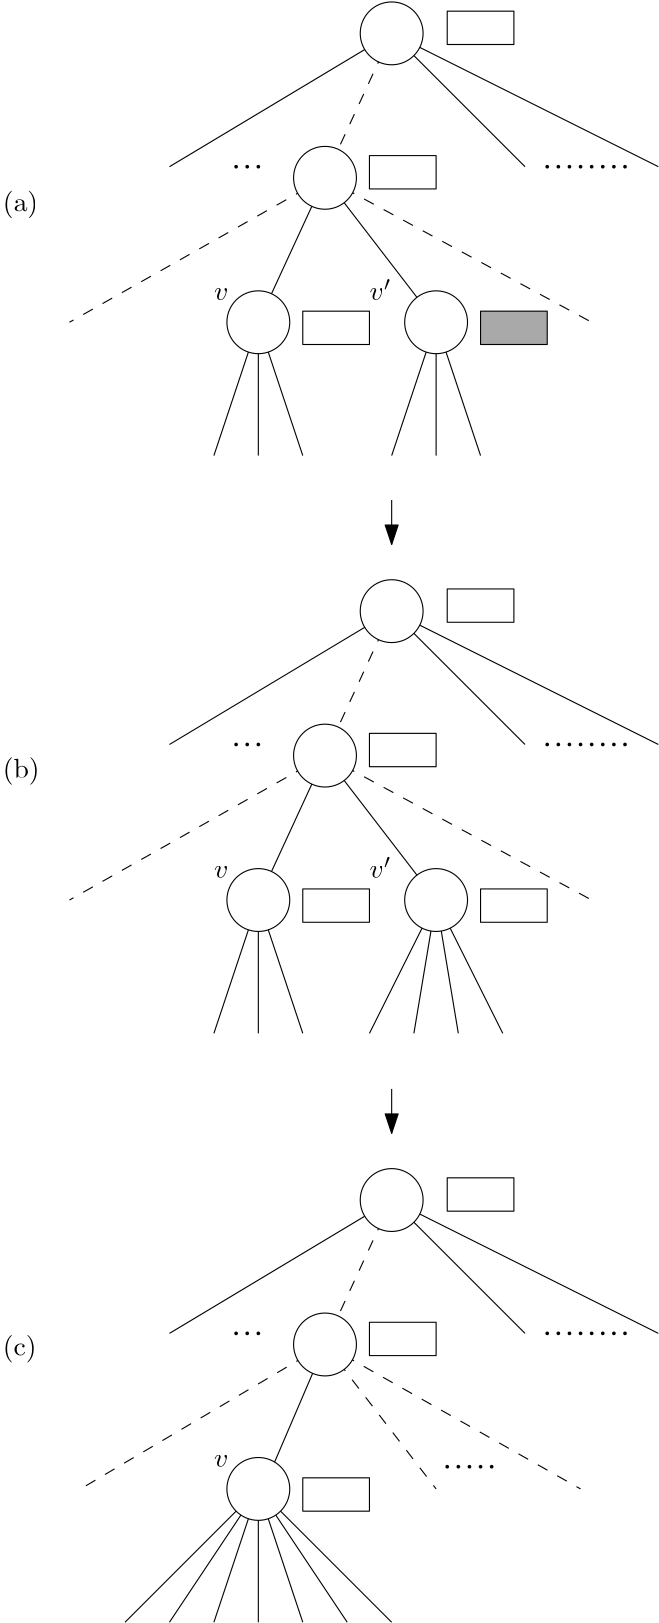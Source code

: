 <?xml version="1.0"?>
<!DOCTYPE ipe SYSTEM "ipe.dtd">
<ipe version="70107" creator="Ipe 7.2.2">
<info created="D:20160518121350" modified="D:20160519155052"/>
<ipestyle name="basic">
<symbol name="arrow/arc(spx)">
<path stroke="sym-stroke" fill="sym-stroke" pen="sym-pen">
0 0 m
-1 0.333 l
-1 -0.333 l
h
</path>
</symbol>
<symbol name="arrow/farc(spx)">
<path stroke="sym-stroke" fill="white" pen="sym-pen">
0 0 m
-1 0.333 l
-1 -0.333 l
h
</path>
</symbol>
<symbol name="arrow/ptarc(spx)">
<path stroke="sym-stroke" fill="sym-stroke" pen="sym-pen">
0 0 m
-1 0.333 l
-0.8 0 l
-1 -0.333 l
h
</path>
</symbol>
<symbol name="arrow/fptarc(spx)">
<path stroke="sym-stroke" fill="white" pen="sym-pen">
0 0 m
-1 0.333 l
-0.8 0 l
-1 -0.333 l
h
</path>
</symbol>
<symbol name="mark/circle(sx)" transformations="translations">
<path fill="sym-stroke">
0.6 0 0 0.6 0 0 e
0.4 0 0 0.4 0 0 e
</path>
</symbol>
<symbol name="mark/disk(sx)" transformations="translations">
<path fill="sym-stroke">
0.6 0 0 0.6 0 0 e
</path>
</symbol>
<symbol name="mark/fdisk(sfx)" transformations="translations">
<group>
<path fill="sym-fill">
0.5 0 0 0.5 0 0 e
</path>
<path fill="sym-stroke" fillrule="eofill">
0.6 0 0 0.6 0 0 e
0.4 0 0 0.4 0 0 e
</path>
</group>
</symbol>
<symbol name="mark/box(sx)" transformations="translations">
<path fill="sym-stroke" fillrule="eofill">
-0.6 -0.6 m
0.6 -0.6 l
0.6 0.6 l
-0.6 0.6 l
h
-0.4 -0.4 m
0.4 -0.4 l
0.4 0.4 l
-0.4 0.4 l
h
</path>
</symbol>
<symbol name="mark/square(sx)" transformations="translations">
<path fill="sym-stroke">
-0.6 -0.6 m
0.6 -0.6 l
0.6 0.6 l
-0.6 0.6 l
h
</path>
</symbol>
<symbol name="mark/fsquare(sfx)" transformations="translations">
<group>
<path fill="sym-fill">
-0.5 -0.5 m
0.5 -0.5 l
0.5 0.5 l
-0.5 0.5 l
h
</path>
<path fill="sym-stroke" fillrule="eofill">
-0.6 -0.6 m
0.6 -0.6 l
0.6 0.6 l
-0.6 0.6 l
h
-0.4 -0.4 m
0.4 -0.4 l
0.4 0.4 l
-0.4 0.4 l
h
</path>
</group>
</symbol>
<symbol name="mark/cross(sx)" transformations="translations">
<group>
<path fill="sym-stroke">
-0.43 -0.57 m
0.57 0.43 l
0.43 0.57 l
-0.57 -0.43 l
h
</path>
<path fill="sym-stroke">
-0.43 0.57 m
0.57 -0.43 l
0.43 -0.57 l
-0.57 0.43 l
h
</path>
</group>
</symbol>
<symbol name="arrow/fnormal(spx)">
<path stroke="sym-stroke" fill="white" pen="sym-pen">
0 0 m
-1 0.333 l
-1 -0.333 l
h
</path>
</symbol>
<symbol name="arrow/pointed(spx)">
<path stroke="sym-stroke" fill="sym-stroke" pen="sym-pen">
0 0 m
-1 0.333 l
-0.8 0 l
-1 -0.333 l
h
</path>
</symbol>
<symbol name="arrow/fpointed(spx)">
<path stroke="sym-stroke" fill="white" pen="sym-pen">
0 0 m
-1 0.333 l
-0.8 0 l
-1 -0.333 l
h
</path>
</symbol>
<symbol name="arrow/linear(spx)">
<path stroke="sym-stroke" pen="sym-pen">
-1 0.333 m
0 0 l
-1 -0.333 l
</path>
</symbol>
<symbol name="arrow/fdouble(spx)">
<path stroke="sym-stroke" fill="white" pen="sym-pen">
0 0 m
-1 0.333 l
-1 -0.333 l
h
-1 0 m
-2 0.333 l
-2 -0.333 l
h
</path>
</symbol>
<symbol name="arrow/double(spx)">
<path stroke="sym-stroke" fill="sym-stroke" pen="sym-pen">
0 0 m
-1 0.333 l
-1 -0.333 l
h
-1 0 m
-2 0.333 l
-2 -0.333 l
h
</path>
</symbol>
<pen name="heavier" value="0.8"/>
<pen name="fat" value="1.2"/>
<pen name="ultrafat" value="2"/>
<symbolsize name="large" value="5"/>
<symbolsize name="small" value="2"/>
<symbolsize name="tiny" value="1.1"/>
<arrowsize name="large" value="10"/>
<arrowsize name="small" value="5"/>
<arrowsize name="tiny" value="3"/>
<color name="red" value="1 0 0"/>
<color name="green" value="0 1 0"/>
<color name="blue" value="0 0 1"/>
<color name="yellow" value="1 1 0"/>
<color name="orange" value="1 0.647 0"/>
<color name="gold" value="1 0.843 0"/>
<color name="purple" value="0.627 0.125 0.941"/>
<color name="gray" value="0.745"/>
<color name="brown" value="0.647 0.165 0.165"/>
<color name="navy" value="0 0 0.502"/>
<color name="pink" value="1 0.753 0.796"/>
<color name="seagreen" value="0.18 0.545 0.341"/>
<color name="turquoise" value="0.251 0.878 0.816"/>
<color name="violet" value="0.933 0.51 0.933"/>
<color name="darkblue" value="0 0 0.545"/>
<color name="darkcyan" value="0 0.545 0.545"/>
<color name="darkgray" value="0.663"/>
<color name="darkgreen" value="0 0.392 0"/>
<color name="darkmagenta" value="0.545 0 0.545"/>
<color name="darkorange" value="1 0.549 0"/>
<color name="darkred" value="0.545 0 0"/>
<color name="lightblue" value="0.678 0.847 0.902"/>
<color name="lightcyan" value="0.878 1 1"/>
<color name="lightgray" value="0.827"/>
<color name="lightgreen" value="0.565 0.933 0.565"/>
<color name="lightyellow" value="1 1 0.878"/>
<dashstyle name="dashed" value="[4] 0"/>
<dashstyle name="dotted" value="[1 3] 0"/>
<dashstyle name="dash dotted" value="[4 2 1 2] 0"/>
<dashstyle name="dash dot dotted" value="[4 2 1 2 1 2] 0"/>
<textsize name="large" value="\large"/>
<textsize name="Large" value="\Large"/>
<textsize name="LARGE" value="\LARGE"/>
<textsize name="huge" value="\huge"/>
<textsize name="Huge" value="\Huge"/>
<textsize name="small" value="\small"/>
<textsize name="footnote" value="\footnotesize"/>
<textsize name="tiny" value="\tiny"/>
<textstyle name="center" begin="\begin{center}" end="\end{center}"/>
<textstyle name="itemize" begin="\begin{itemize}" end="\end{itemize}"/>
<textstyle name="item" begin="\begin{itemize}\item{}" end="\end{itemize}"/>
<gridsize name="4 pts" value="4"/>
<gridsize name="8 pts (~3 mm)" value="8"/>
<gridsize name="16 pts (~6 mm)" value="16"/>
<gridsize name="32 pts (~12 mm)" value="32"/>
<gridsize name="10 pts (~3.5 mm)" value="10"/>
<gridsize name="20 pts (~7 mm)" value="20"/>
<gridsize name="14 pts (~5 mm)" value="14"/>
<gridsize name="28 pts (~10 mm)" value="28"/>
<gridsize name="56 pts (~20 mm)" value="56"/>
<anglesize name="90 deg" value="90"/>
<anglesize name="60 deg" value="60"/>
<anglesize name="45 deg" value="45"/>
<anglesize name="30 deg" value="30"/>
<anglesize name="22.5 deg" value="22.5"/>
<opacity name="10%" value="0.1"/>
<opacity name="30%" value="0.3"/>
<opacity name="50%" value="0.5"/>
<opacity name="75%" value="0.75"/>
<tiling name="falling" angle="-60" step="4" width="1"/>
<tiling name="rising" angle="30" step="4" width="1"/>
</ipestyle>
<page>
<layer name="alpha"/>
<view layers="alpha" active="alpha"/>
<path layer="alpha" matrix="0.5 0 0 1.08333 56 -434.667" stroke="black" dash="dashed">
176 752 m
128 704 l
128 704 l
</path>
<path matrix="1 0 0 1 -32 -428" stroke="black" fill="white">
128 704 m
80 656 l
80 656 l
</path>
<path matrix="1 0 0 1 -32 -428" stroke="black" fill="white">
128 704 m
128 656 l
128 656 l
</path>
<path matrix="1 0 0 1 -32 -428" stroke="black" fill="white">
128 704 m
176 656 l
176 656 l
</path>
<path matrix="1 0 0 1 -32 -428" stroke="black" fill="white">
128 704 m
96 656 l
96 656 l
</path>
<path matrix="1 0 0 1 -32 -428" stroke="black" fill="white">
128 704 m
112 656 l
112 656 l
</path>
<path matrix="1 0 0 1 -32 -428" stroke="black" fill="white">
128 704 m
144 656 l
144 656 l
</path>
<path matrix="1 0 0 1 -32 -428" stroke="black" fill="white">
128 704 m
160 656 l
160 656 l
</path>
<path matrix="1.5 0 0 1 -120 -372" stroke="black">
176 752 m
208 704 l
208 704 l
</path>
<path matrix="1.2 0 0 1 -67.2 -372" stroke="black">
176 752 m
256 704 l
256 704 l
</path>
<use matrix="1 0 0 1 -8 -372" name="mark/disk(sx)" pos="216 704" size="tiny" stroke="black"/>
<use matrix="1 0 0 1 0 -372" name="mark/disk(sx)" pos="216 704" size="tiny" stroke="black"/>
<use matrix="1 0 0 1 8 -372" name="mark/disk(sx)" pos="216 704" size="tiny" stroke="black"/>
<use matrix="1 0 0 1 -16 -372" name="mark/disk(sx)" pos="216 704" size="tiny" stroke="black"/>
<use matrix="1 0 0 1 -12 -372" name="mark/disk(sx)" pos="216 704" size="tiny" stroke="black"/>
<use matrix="1 0 0 1 -4 -372" name="mark/disk(sx)" pos="216 704" size="tiny" stroke="black"/>
<use matrix="1 0 0 1 4 -372" name="mark/disk(sx)" pos="216 704" size="tiny" stroke="black"/>
<use matrix="1 0 0 1 12 -372" name="mark/disk(sx)" pos="216 704" size="tiny" stroke="black"/>
<text matrix="1 0 0 1 -28 -420" transformations="translations" pos="108 704" stroke="black" type="label" width="5.187" height="4.289" depth="0" valign="baseline">$v$</text>
<path matrix="1 0 0 1 -16 -372" stroke="black" fill="white">
160 752 m
80 704 l
80 704 l
</path>
<path matrix="1 0 0 1 -32 -372" stroke="black" fill="white">
11.3137 0 0 11.3137 176 752 e
</path>
<path matrix="1 0 0 1 -60 -188" stroke="black" fill="white">
224 576 m
224 564 l
248 564 l
248 576 l
h
</path>
<path matrix="1 0 0 1 -88 -240" stroke="black" fill="white">
224 576 m
224 564 l
248 564 l
248 576 l
h
</path>
<use matrix="1 0 0 1 -124 -372" name="mark/disk(sx)" pos="216 704" size="tiny" stroke="black"/>
<use matrix="1 0 0 1 -128 -372" name="mark/disk(sx)" pos="216 704" size="tiny" stroke="black"/>
<use matrix="1 0 0 1 -120 -372" name="mark/disk(sx)" pos="216 704" size="tiny" stroke="black"/>
<path matrix="1 0 0 1 -16 -372" stroke="black" fill="white">
136 700 m
112 644 l
112 644 l
</path>
<path matrix="2.5 0 0 1 -220 -372" stroke="black" fill="white" dash="dashed">
136 700 m
152 648 l
152 648 l
</path>
<path matrix="1.91667 0 0 1 -140.667 -372" stroke="black" fill="white" dash="dashed">
136 700 m
184 648 l
184 648 l
</path>
<path matrix="1.57143 0 0 1.08333 -93.7143 -430.333" stroke="black" fill="white" dash="dashed">
136 700 m
80 652 l
80 652 l
</path>
<path matrix="1 0 0 1 -80 -476" stroke="black" fill="1">
11.3137 0 0 11.3137 176 752 e
</path>
<path matrix="1 0 0 1 -112 -296" stroke="black" fill="white">
224 576 m
224 564 l
248 564 l
248 576 l
h
</path>
<path matrix="1 0 0 1 -56 -424" stroke="black" fill="white">
11.3137 0 0 11.3137 176 752 e
</path>
<use matrix="1 0 0 1 -52 -420" name="mark/disk(sx)" pos="216 704" size="tiny" stroke="black"/>
<use matrix="1 0 0 1 -48 -420" name="mark/disk(sx)" pos="216 704" size="tiny" stroke="black"/>
<path matrix="0.5 0 0 1.08333 56 -14.6667" stroke="black" dash="dashed">
176 752 m
128 704 l
128 704 l
</path>
<path matrix="1.5 0 0 1 -120 48" stroke="black">
176 752 m
208 704 l
208 704 l
</path>
<path matrix="1.2 0 0 1 -67.2 48" stroke="black">
176 752 m
256 704 l
256 704 l
</path>
<use matrix="1 0 0 1 -8 48" name="mark/disk(sx)" pos="216 704" size="tiny" stroke="black"/>
<use matrix="1 0 0 1 0 48" name="mark/disk(sx)" pos="216 704" size="tiny" stroke="black"/>
<use matrix="1 0 0 1 8 48" name="mark/disk(sx)" pos="216 704" size="tiny" stroke="black"/>
<use matrix="1 0 0 1 -16 48" name="mark/disk(sx)" pos="216 704" size="tiny" stroke="black"/>
<use matrix="1 0 0 1 -12 48" name="mark/disk(sx)" pos="216 704" size="tiny" stroke="black"/>
<use matrix="1 0 0 1 -4 48" name="mark/disk(sx)" pos="216 704" size="tiny" stroke="black"/>
<use matrix="1 0 0 1 4 48" name="mark/disk(sx)" pos="216 704" size="tiny" stroke="black"/>
<use matrix="1 0 0 1 12 48" name="mark/disk(sx)" pos="216 704" size="tiny" stroke="black"/>
<path matrix="1 0 0 1 -16 48" stroke="black" fill="white">
160 752 m
80 704 l
80 704 l
</path>
<path matrix="1 0 0 1 -32 48" stroke="black" fill="white">
11.3137 0 0 11.3137 176 752 e
</path>
<path matrix="1 0 0 1 -60 232" stroke="black" fill="white">
224 576 m
224 564 l
248 564 l
248 576 l
h
</path>
<path matrix="1 0 0 1 -88 180" stroke="black" fill="white">
224 576 m
224 564 l
248 564 l
248 576 l
h
</path>
<use matrix="1 0 0 1 -124 48" name="mark/disk(sx)" pos="216 704" size="tiny" stroke="black"/>
<use matrix="1 0 0 1 -128 48" name="mark/disk(sx)" pos="216 704" size="tiny" stroke="black"/>
<use matrix="1 0 0 1 -120 48" name="mark/disk(sx)" pos="216 704" size="tiny" stroke="black"/>
<path matrix="1 0 0 1 -112 124" stroke="black" fill="white">
224 576 m
224 564 l
248 564 l
248 576 l
h
</path>
<text matrix="1 0 0 1 -28 0" transformations="translations" pos="108 704" stroke="black" type="label" width="5.187" height="4.289" depth="0" valign="baseline">$v$</text>
<path matrix="1 0 0 1 -280 48" stroke="black" fill="white">
400 700 m
376 648 l
376 648 l
</path>
<path matrix="2.5 0 0 1 -220 48" stroke="black" fill="white">
136 700 m
152 648 l
152 648 l
</path>
<path matrix="1.99999 0 0 1 -152 48" stroke="black" fill="white" dash="dashed">
136 700 m
184 648 l
184 648 l
</path>
<path matrix="1.64286 0 0 1.08333 -103.429 -10.3333" stroke="black" fill="white" dash="dashed">
136 700 m
80 652 l
80 652 l
</path>
<path matrix="1 0 0 1 -208 -8" stroke="black" fill="white">
368 704 m
368 656 l
368 656 l
</path>
<path matrix="1 0 0 1 -208 -8" stroke="black" fill="white">
368 704 m
384 656 l
384 656 l
</path>
<path matrix="1 0 0 1 -208 -8" stroke="black" fill="white">
368 704 m
352 656 l
352 656 l
</path>
<path matrix="1 0 0 1 -16 -56" stroke="black" fill="1">
11.3137 0 0 11.3137 176 752 e
</path>
<text matrix="1 0 0 1 28 0" transformations="translations" pos="108 704" stroke="black" type="label" width="7.982" height="7.49" depth="0" valign="baseline">$v&apos;$</text>
<path matrix="1 0 0 1 -56 -4" stroke="black" fill="white">
11.3137 0 0 11.3137 176 752 e
</path>
<path matrix="1 0 0 1 -48 124" stroke="black" fill="darkgray">
224 576 m
224 564 l
248 564 l
248 576 l
h
</path>
<use matrix="1 0 0 1 -44 -420" name="mark/disk(sx)" pos="216 704" size="tiny" stroke="black"/>
<use matrix="1 0 0 1 -40 -420" name="mark/disk(sx)" pos="216 704" size="tiny" stroke="black"/>
<use matrix="1 0 0 1 -36 -420" name="mark/disk(sx)" pos="216 704" size="tiny" stroke="black"/>
<path matrix="0.5 0 0 1.08333 56 -222.667" stroke="black" dash="dashed">
176 752 m
128 704 l
128 704 l
</path>
<path matrix="1.5 0 0 1 -120 -160" stroke="black">
176 752 m
208 704 l
208 704 l
</path>
<path matrix="1.2 0 0 1 -67.2 -160" stroke="black">
176 752 m
256 704 l
256 704 l
</path>
<use matrix="1 0 0 1 -8 -160" name="mark/disk(sx)" pos="216 704" size="tiny" stroke="black"/>
<use matrix="1 0 0 1 0 -160" name="mark/disk(sx)" pos="216 704" size="tiny" stroke="black"/>
<use matrix="1 0 0 1 8 -160" name="mark/disk(sx)" pos="216 704" size="tiny" stroke="black"/>
<use matrix="1 0 0 1 -16 -160" name="mark/disk(sx)" pos="216 704" size="tiny" stroke="black"/>
<use matrix="1 0 0 1 -12 -160" name="mark/disk(sx)" pos="216 704" size="tiny" stroke="black"/>
<use matrix="1 0 0 1 -4 -160" name="mark/disk(sx)" pos="216 704" size="tiny" stroke="black"/>
<use matrix="1 0 0 1 4 -160" name="mark/disk(sx)" pos="216 704" size="tiny" stroke="black"/>
<use matrix="1 0 0 1 12 -160" name="mark/disk(sx)" pos="216 704" size="tiny" stroke="black"/>
<path matrix="1 0 0 1 -16 -160" stroke="black" fill="white">
160 752 m
80 704 l
80 704 l
</path>
<path matrix="1 0 0 1 -32 -160" stroke="black" fill="white">
11.3137 0 0 11.3137 176 752 e
</path>
<path matrix="1 0 0 1 -60 24" stroke="black" fill="white">
224 576 m
224 564 l
248 564 l
248 576 l
h
</path>
<path matrix="1 0 0 1 -88 -28" stroke="black" fill="white">
224 576 m
224 564 l
248 564 l
248 576 l
h
</path>
<use matrix="1 0 0 1 -124 -160" name="mark/disk(sx)" pos="216 704" size="tiny" stroke="black"/>
<use matrix="1 0 0 1 -128 -160" name="mark/disk(sx)" pos="216 704" size="tiny" stroke="black"/>
<use matrix="1 0 0 1 -120 -160" name="mark/disk(sx)" pos="216 704" size="tiny" stroke="black"/>
<path matrix="1 0 0 1 -112 -84" stroke="black" fill="white">
224 576 m
224 564 l
248 564 l
248 576 l
h
</path>
<text matrix="1 0 0 1 -28 -208" transformations="translations" pos="108 704" stroke="black" type="label" width="5.187" height="4.289" depth="0" valign="baseline">$v$</text>
<path matrix="1 0 0 1 -280 -160" stroke="black" fill="white">
400 700 m
376 648 l
376 648 l
</path>
<path matrix="2.5 0 0 1 -220 -160" stroke="black" fill="white">
136 700 m
152 648 l
152 648 l
</path>
<path matrix="1.99999 0 0 1 -152 -160" stroke="black" fill="white" dash="dashed">
136 700 m
184 648 l
184 648 l
</path>
<path matrix="1.64286 0 0 1.08333 -103.429 -218.333" stroke="black" fill="white" dash="dashed">
136 700 m
80 652 l
80 652 l
</path>
<text matrix="1 0 0 1 28 -208" transformations="translations" pos="108 704" stroke="black" type="label" width="7.982" height="7.49" depth="0" valign="baseline">$v&apos;$</text>
<path matrix="1 0 0 1 -56 -212" stroke="black" fill="white">
11.3137 0 0 11.3137 176 752 e
</path>
<path matrix="1 0 0 1 -48 -84" stroke="black">
224 576 m
224 564 l
248 564 l
248 576 l
h
</path>
<path matrix="0.75 0 0 1 64 -216" stroke="black" fill="white">
128 704 m
96 656 l
96 656 l
</path>
<path matrix="0.5 0 0 1 96 -216" stroke="black" fill="white">
128 704 m
112 656 l
112 656 l
</path>
<path matrix="0.5 0 0 1 96 -216" stroke="black" fill="white">
128 704 m
144 656 l
144 656 l
</path>
<path matrix="0.75 0 0 1 -80 -216" stroke="black" fill="white">
320 704 m
352 656 l
352 656 l
</path>
<path matrix="1 0 0 1 -16 -264" stroke="black" fill="1">
11.3137 0 0 11.3137 176 752 e
</path>
<path stroke="black" rarrow="normal/normal">
144 616 m
144 632 l
144 632 l
</path>
<path matrix="1 0 0 1 0 -212" stroke="black" rarrow="normal/normal">
144 616 m
144 632 l
144 632 l
</path>
<text matrix="1 0 0 1 -156 112" transformations="translations" pos="160 624" stroke="black" type="label" width="12.73" height="7.473" depth="2.49" valign="baseline">(a)</text>
<text matrix="1 0 0 1 -156 -92" transformations="translations" pos="160 624" stroke="black" type="label" width="13.284" height="7.473" depth="2.49" valign="baseline">(b)</text>
<path matrix="1 0 0 1 -272 -8" stroke="black" fill="white">
368 704 m
368 656 l
368 656 l
</path>
<path matrix="1 0 0 1 -272 -8" stroke="black" fill="white">
368 704 m
384 656 l
384 656 l
</path>
<path matrix="1 0 0 1 -272 -8" stroke="black" fill="white">
368 704 m
352 656 l
352 656 l
</path>
<path matrix="1 0 0 1 -80 -56" stroke="black" fill="1">
11.3137 0 0 11.3137 176 752 e
</path>
<path matrix="1 0 0 1 -272 -216" stroke="black" fill="white">
368 704 m
368 656 l
368 656 l
</path>
<path matrix="1 0 0 1 -272 -216" stroke="black" fill="white">
368 704 m
384 656 l
384 656 l
</path>
<path matrix="1 0 0 1 -272 -216" stroke="black" fill="white">
368 704 m
352 656 l
352 656 l
</path>
<path matrix="1 0 0 1 -80 -264" stroke="black" fill="1">
11.3137 0 0 11.3137 176 752 e
</path>
<text matrix="1 0 0 1 -156 -300" transformations="translations" pos="160 624" stroke="black" type="label" width="12.177" height="7.473" depth="2.49" valign="baseline">(c)</text>
</page>
</ipe>
